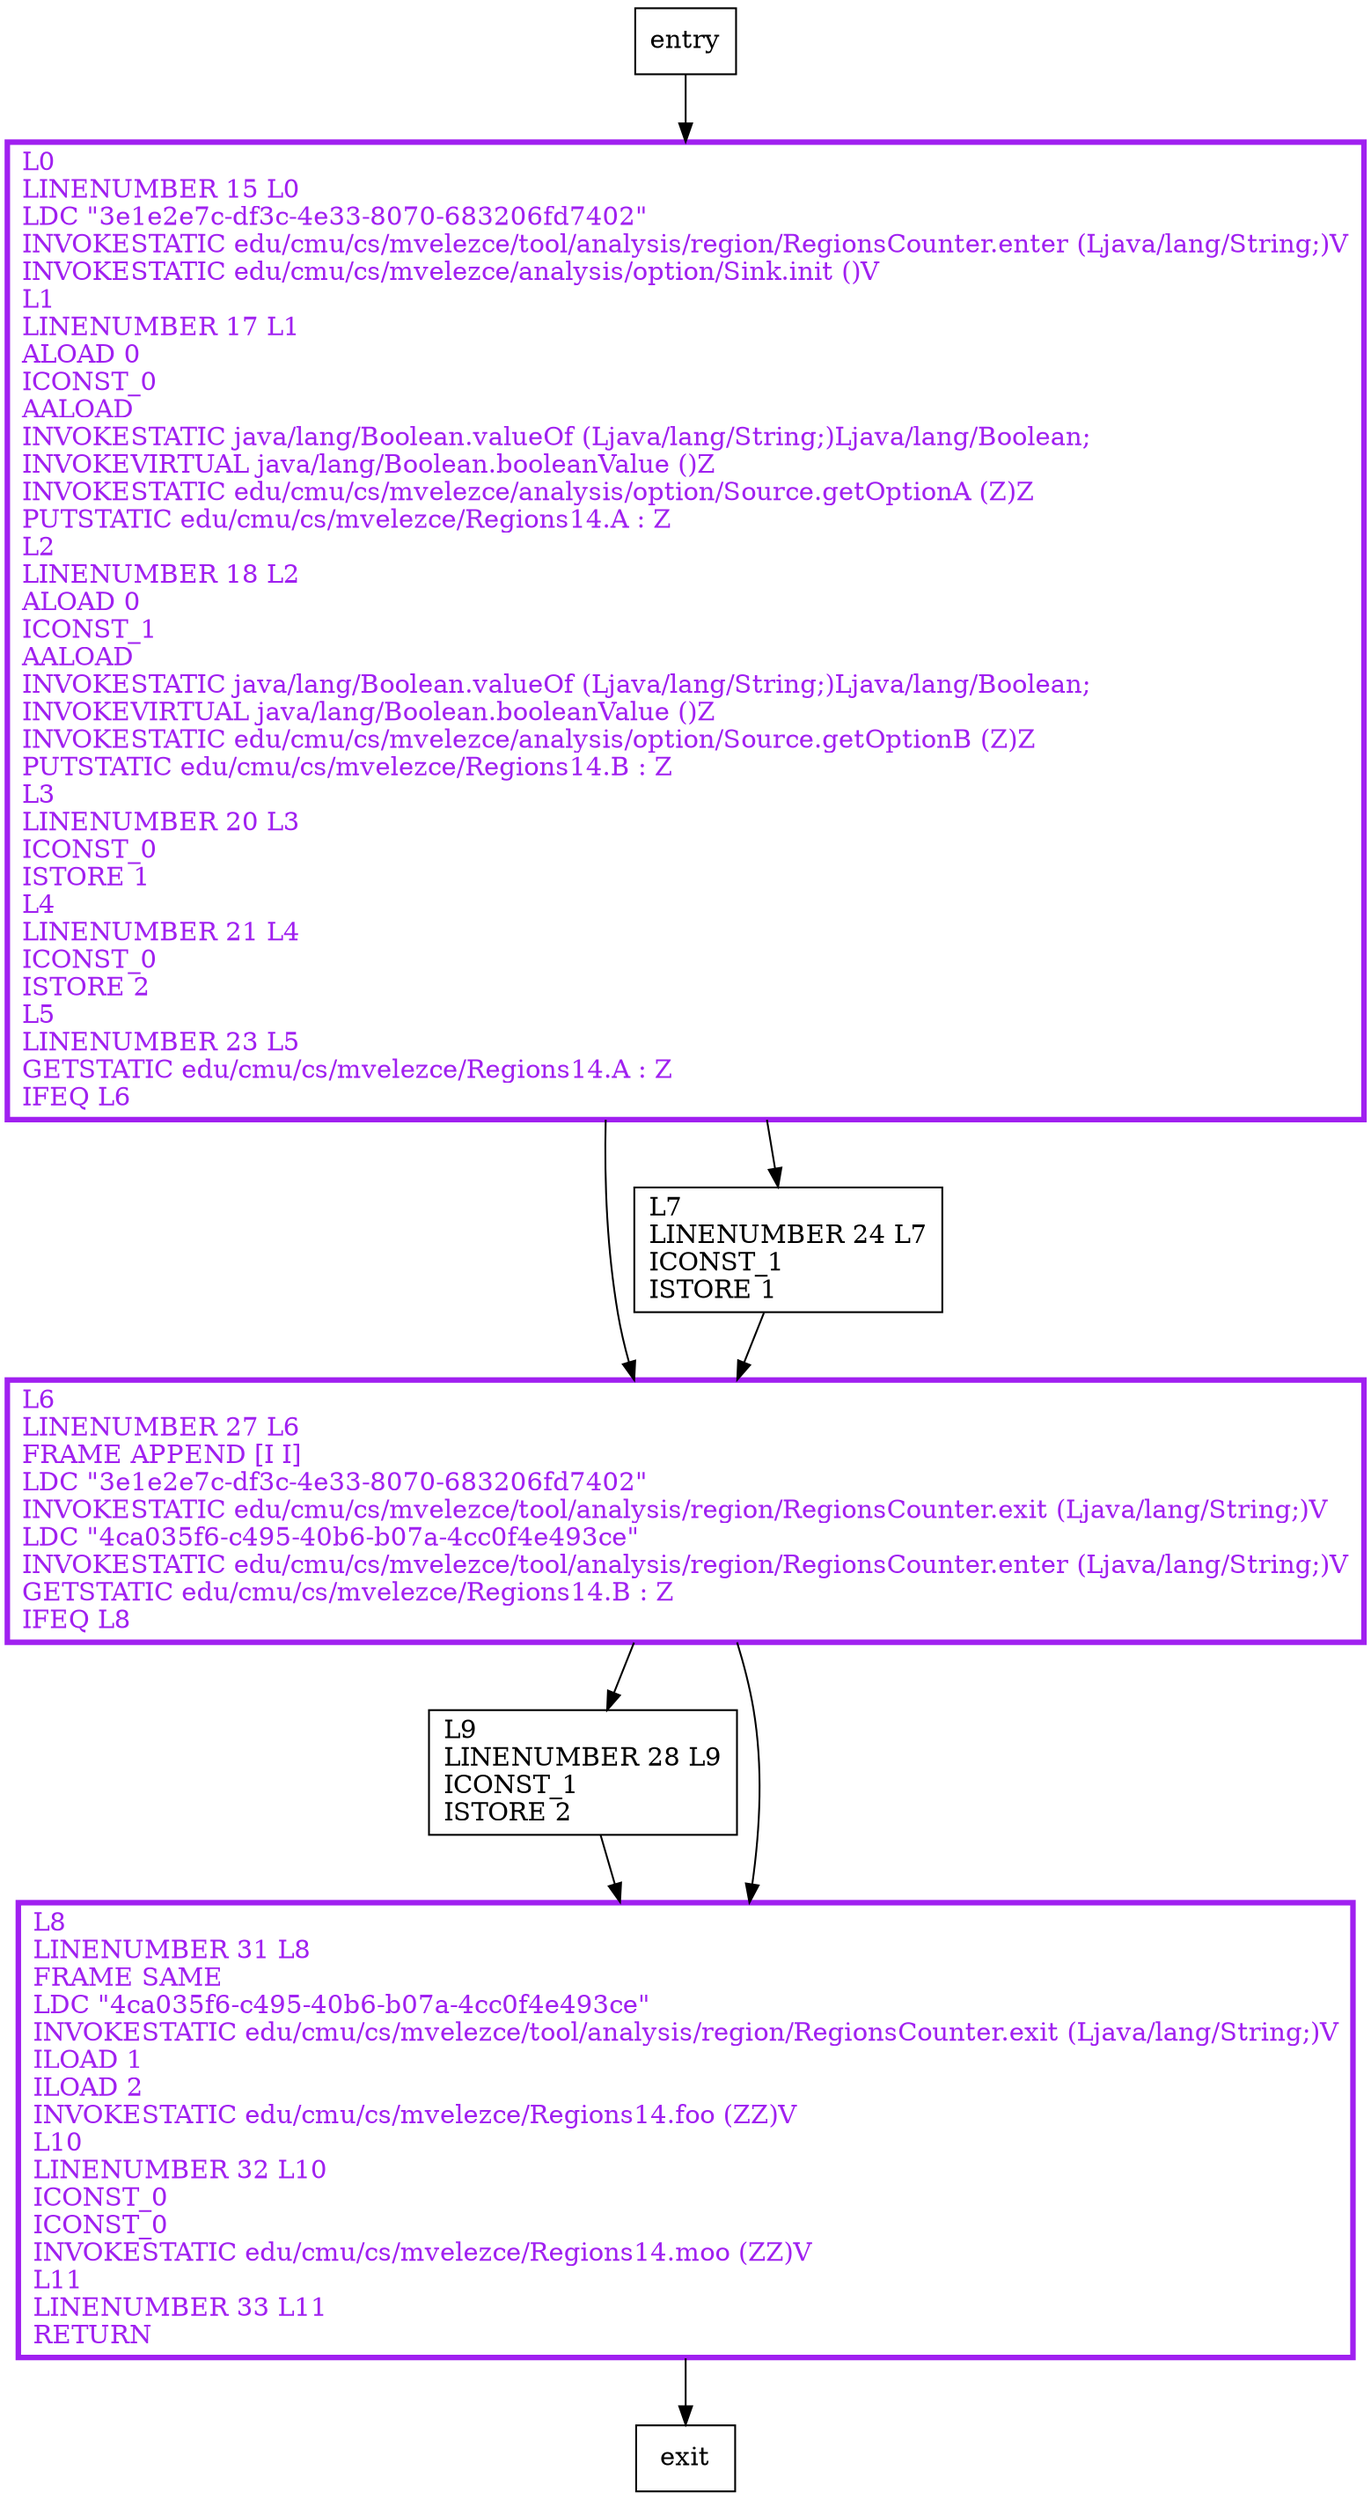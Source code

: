 digraph main {
node [shape=record];
913902572 [label="L9\lLINENUMBER 28 L9\lICONST_1\lISTORE 2\l"];
757819744 [label="L0\lLINENUMBER 15 L0\lLDC \"3e1e2e7c-df3c-4e33-8070-683206fd7402\"\lINVOKESTATIC edu/cmu/cs/mvelezce/tool/analysis/region/RegionsCounter.enter (Ljava/lang/String;)V\lINVOKESTATIC edu/cmu/cs/mvelezce/analysis/option/Sink.init ()V\lL1\lLINENUMBER 17 L1\lALOAD 0\lICONST_0\lAALOAD\lINVOKESTATIC java/lang/Boolean.valueOf (Ljava/lang/String;)Ljava/lang/Boolean;\lINVOKEVIRTUAL java/lang/Boolean.booleanValue ()Z\lINVOKESTATIC edu/cmu/cs/mvelezce/analysis/option/Source.getOptionA (Z)Z\lPUTSTATIC edu/cmu/cs/mvelezce/Regions14.A : Z\lL2\lLINENUMBER 18 L2\lALOAD 0\lICONST_1\lAALOAD\lINVOKESTATIC java/lang/Boolean.valueOf (Ljava/lang/String;)Ljava/lang/Boolean;\lINVOKEVIRTUAL java/lang/Boolean.booleanValue ()Z\lINVOKESTATIC edu/cmu/cs/mvelezce/analysis/option/Source.getOptionB (Z)Z\lPUTSTATIC edu/cmu/cs/mvelezce/Regions14.B : Z\lL3\lLINENUMBER 20 L3\lICONST_0\lISTORE 1\lL4\lLINENUMBER 21 L4\lICONST_0\lISTORE 2\lL5\lLINENUMBER 23 L5\lGETSTATIC edu/cmu/cs/mvelezce/Regions14.A : Z\lIFEQ L6\l"];
942217109 [label="L6\lLINENUMBER 27 L6\lFRAME APPEND [I I]\lLDC \"3e1e2e7c-df3c-4e33-8070-683206fd7402\"\lINVOKESTATIC edu/cmu/cs/mvelezce/tool/analysis/region/RegionsCounter.exit (Ljava/lang/String;)V\lLDC \"4ca035f6-c495-40b6-b07a-4cc0f4e493ce\"\lINVOKESTATIC edu/cmu/cs/mvelezce/tool/analysis/region/RegionsCounter.enter (Ljava/lang/String;)V\lGETSTATIC edu/cmu/cs/mvelezce/Regions14.B : Z\lIFEQ L8\l"];
592207425 [label="L7\lLINENUMBER 24 L7\lICONST_1\lISTORE 1\l"];
1089407736 [label="L8\lLINENUMBER 31 L8\lFRAME SAME\lLDC \"4ca035f6-c495-40b6-b07a-4cc0f4e493ce\"\lINVOKESTATIC edu/cmu/cs/mvelezce/tool/analysis/region/RegionsCounter.exit (Ljava/lang/String;)V\lILOAD 1\lILOAD 2\lINVOKESTATIC edu/cmu/cs/mvelezce/Regions14.foo (ZZ)V\lL10\lLINENUMBER 32 L10\lICONST_0\lICONST_0\lINVOKESTATIC edu/cmu/cs/mvelezce/Regions14.moo (ZZ)V\lL11\lLINENUMBER 33 L11\lRETURN\l"];
entry;
exit;
entry -> 757819744;
913902572 -> 1089407736;
757819744 -> 942217109;
757819744 -> 592207425;
942217109 -> 913902572;
942217109 -> 1089407736;
592207425 -> 942217109;
1089407736 -> exit;
757819744[fontcolor="purple", penwidth=3, color="purple"];
942217109[fontcolor="purple", penwidth=3, color="purple"];
1089407736[fontcolor="purple", penwidth=3, color="purple"];
}
